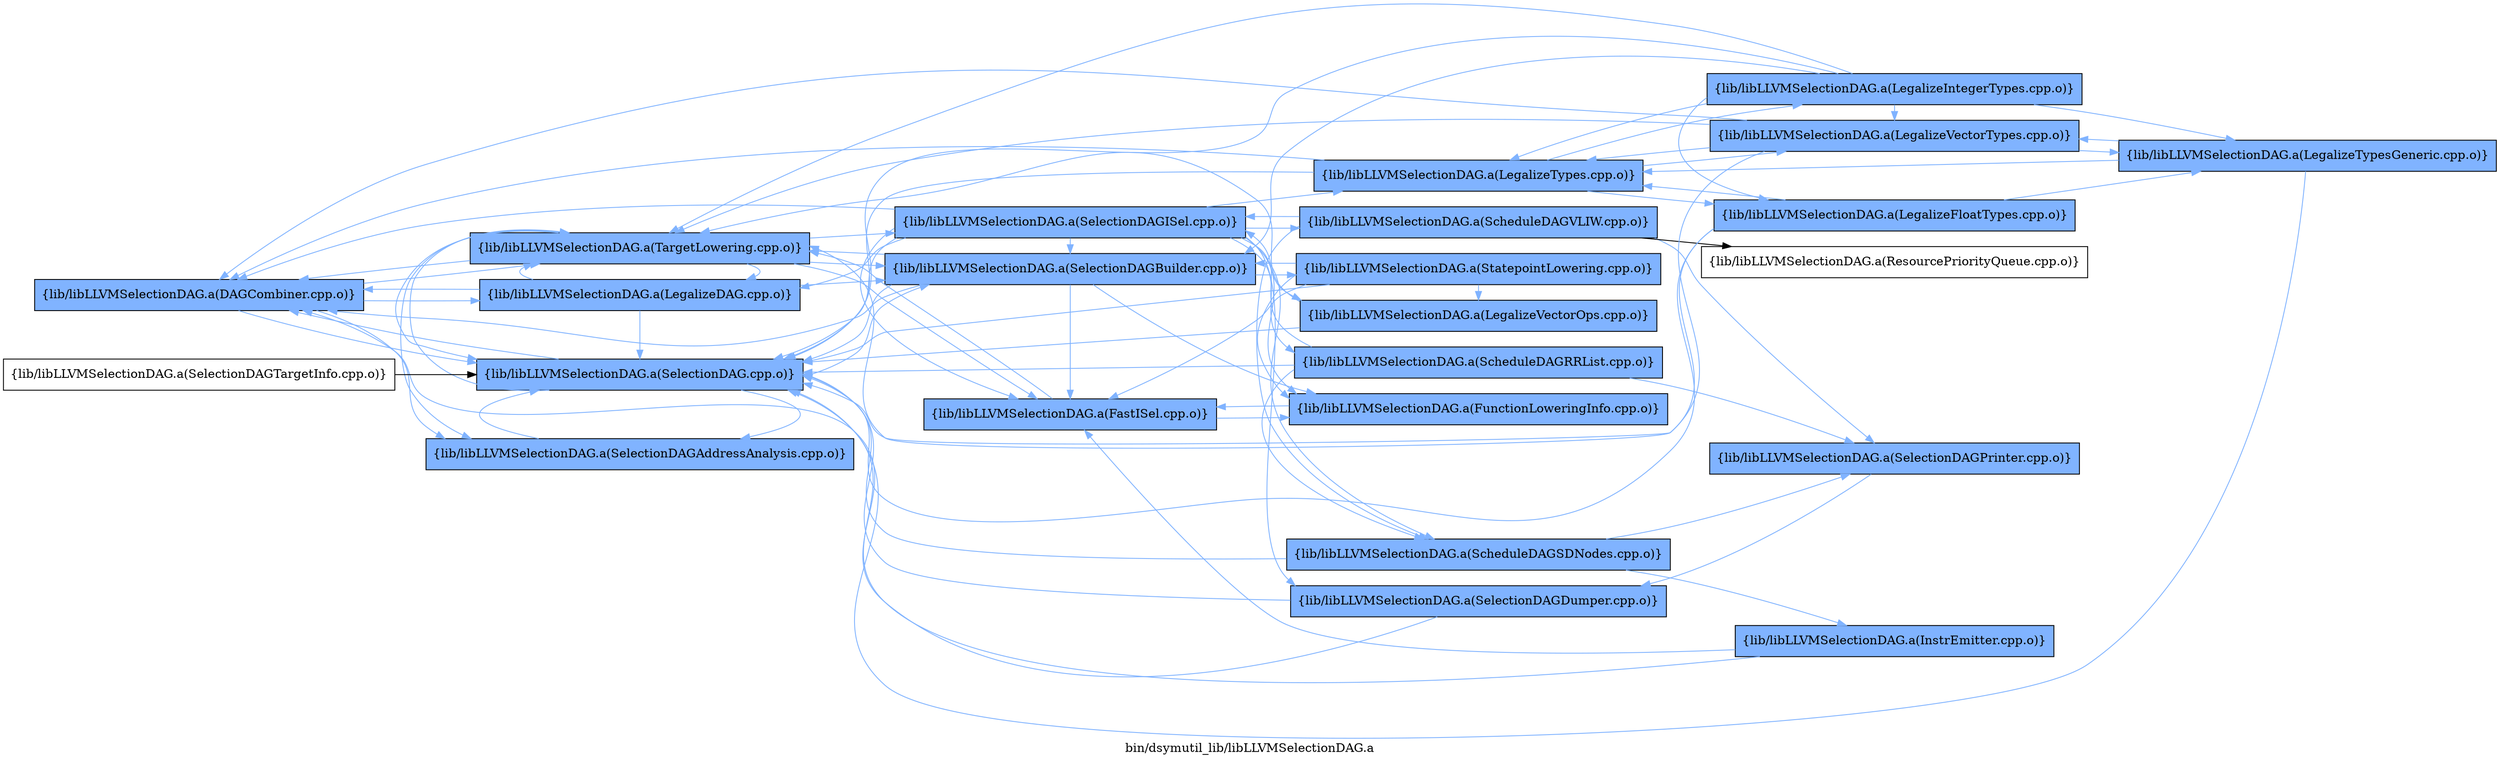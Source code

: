 digraph "bin/dsymutil_lib/libLLVMSelectionDAG.a" {
	label="bin/dsymutil_lib/libLLVMSelectionDAG.a";
	rankdir=LR;
	{ rank=same; Node0x562b7e0fd058;  }
	{ rank=same; Node0x562b7e1043a8; Node0x562b7e107b98; Node0x562b7e107ff8; Node0x562b7e106658;  }
	{ rank=same; Node0x562b7e104678; Node0x562b7e0fc928; Node0x562b7e1082c8;  }
	{ rank=same; Node0x562b7e0faee8; Node0x562b7e105fc8; Node0x562b7e106748; Node0x562b7e1069c8; Node0x562b7e109df8; Node0x562b7e108ef8; Node0x562b7e0f9318; Node0x562b7e104b78;  }
	{ rank=same; Node0x562b7e105348; Node0x562b7e10a0c8; Node0x562b7e10a528; Node0x562b7e104268; Node0x562b7e103c78; Node0x562b7e105758;  }

	Node0x562b7e0fd058 [shape=record,shape=box,group=1,style=filled,fillcolor="0.600000 0.5 1",label="{lib/libLLVMSelectionDAG.a(DAGCombiner.cpp.o)}"];
	Node0x562b7e0fd058 -> Node0x562b7e1043a8[color="0.600000 0.5 1"];
	Node0x562b7e0fd058 -> Node0x562b7e107b98[color="0.600000 0.5 1"];
	Node0x562b7e0fd058 -> Node0x562b7e107ff8[color="0.600000 0.5 1"];
	Node0x562b7e0fd058 -> Node0x562b7e106658[color="0.600000 0.5 1"];
	Node0x562b7e104678 [shape=record,shape=box,group=1,style=filled,fillcolor="0.600000 0.5 1",label="{lib/libLLVMSelectionDAG.a(SelectionDAGBuilder.cpp.o)}"];
	Node0x562b7e104678 -> Node0x562b7e0fd058[color="0.600000 0.5 1"];
	Node0x562b7e104678 -> Node0x562b7e0fc928[color="0.600000 0.5 1"];
	Node0x562b7e104678 -> Node0x562b7e0faee8[color="0.600000 0.5 1"];
	Node0x562b7e104678 -> Node0x562b7e107b98[color="0.600000 0.5 1"];
	Node0x562b7e104678 -> Node0x562b7e105fc8[color="0.600000 0.5 1"];
	Node0x562b7e104678 -> Node0x562b7e106658[color="0.600000 0.5 1"];
	Node0x562b7e107b98 [shape=record,shape=box,group=1,style=filled,fillcolor="0.600000 0.5 1",label="{lib/libLLVMSelectionDAG.a(SelectionDAG.cpp.o)}"];
	Node0x562b7e107b98 -> Node0x562b7e0fd058[color="0.600000 0.5 1"];
	Node0x562b7e107b98 -> Node0x562b7e104678[color="0.600000 0.5 1"];
	Node0x562b7e107b98 -> Node0x562b7e107ff8[color="0.600000 0.5 1"];
	Node0x562b7e107b98 -> Node0x562b7e106658[color="0.600000 0.5 1"];
	Node0x562b7e1082c8 [shape=record,shape=box,group=1,style=filled,fillcolor="0.600000 0.5 1",label="{lib/libLLVMSelectionDAG.a(SelectionDAGISel.cpp.o)}"];
	Node0x562b7e1082c8 -> Node0x562b7e0fd058[color="0.600000 0.5 1"];
	Node0x562b7e1082c8 -> Node0x562b7e0fc928[color="0.600000 0.5 1"];
	Node0x562b7e1082c8 -> Node0x562b7e0faee8[color="0.600000 0.5 1"];
	Node0x562b7e1082c8 -> Node0x562b7e1043a8[color="0.600000 0.5 1"];
	Node0x562b7e1082c8 -> Node0x562b7e104678[color="0.600000 0.5 1"];
	Node0x562b7e1082c8 -> Node0x562b7e107b98[color="0.600000 0.5 1"];
	Node0x562b7e1082c8 -> Node0x562b7e106748[color="0.600000 0.5 1"];
	Node0x562b7e1082c8 -> Node0x562b7e1069c8[color="0.600000 0.5 1"];
	Node0x562b7e1082c8 -> Node0x562b7e109df8[color="0.600000 0.5 1"];
	Node0x562b7e1082c8 -> Node0x562b7e108ef8[color="0.600000 0.5 1"];
	Node0x562b7e1082c8 -> Node0x562b7e0f9318[color="0.600000 0.5 1"];
	Node0x562b7e1082c8 -> Node0x562b7e104b78[color="0.600000 0.5 1"];
	Node0x562b7e106658 [shape=record,shape=box,group=1,style=filled,fillcolor="0.600000 0.5 1",label="{lib/libLLVMSelectionDAG.a(TargetLowering.cpp.o)}"];
	Node0x562b7e106658 -> Node0x562b7e0fd058[color="0.600000 0.5 1"];
	Node0x562b7e106658 -> Node0x562b7e0fc928[color="0.600000 0.5 1"];
	Node0x562b7e106658 -> Node0x562b7e1043a8[color="0.600000 0.5 1"];
	Node0x562b7e106658 -> Node0x562b7e104678[color="0.600000 0.5 1"];
	Node0x562b7e106658 -> Node0x562b7e107b98[color="0.600000 0.5 1"];
	Node0x562b7e106658 -> Node0x562b7e107ff8[color="0.600000 0.5 1"];
	Node0x562b7e106658 -> Node0x562b7e1082c8[color="0.600000 0.5 1"];
	Node0x562b7e0fc928 [shape=record,shape=box,group=1,style=filled,fillcolor="0.600000 0.5 1",label="{lib/libLLVMSelectionDAG.a(FastISel.cpp.o)}"];
	Node0x562b7e0fc928 -> Node0x562b7e0faee8[color="0.600000 0.5 1"];
	Node0x562b7e0fc928 -> Node0x562b7e106658[color="0.600000 0.5 1"];
	Node0x562b7e0faee8 [shape=record,shape=box,group=1,style=filled,fillcolor="0.600000 0.5 1",label="{lib/libLLVMSelectionDAG.a(FunctionLoweringInfo.cpp.o)}"];
	Node0x562b7e0faee8 -> Node0x562b7e0fc928[color="0.600000 0.5 1"];
	Node0x562b7e106c48 [shape=record,shape=box,group=0,label="{lib/libLLVMSelectionDAG.a(SelectionDAGTargetInfo.cpp.o)}"];
	Node0x562b7e106c48 -> Node0x562b7e107b98;
	Node0x562b7e1043a8 [shape=record,shape=box,group=1,style=filled,fillcolor="0.600000 0.5 1",label="{lib/libLLVMSelectionDAG.a(LegalizeDAG.cpp.o)}"];
	Node0x562b7e1043a8 -> Node0x562b7e0fd058[color="0.600000 0.5 1"];
	Node0x562b7e1043a8 -> Node0x562b7e104678[color="0.600000 0.5 1"];
	Node0x562b7e1043a8 -> Node0x562b7e107b98[color="0.600000 0.5 1"];
	Node0x562b7e1043a8 -> Node0x562b7e106658[color="0.600000 0.5 1"];
	Node0x562b7e107ff8 [shape=record,shape=box,group=1,style=filled,fillcolor="0.600000 0.5 1",label="{lib/libLLVMSelectionDAG.a(SelectionDAGAddressAnalysis.cpp.o)}"];
	Node0x562b7e107ff8 -> Node0x562b7e107b98[color="0.600000 0.5 1"];
	Node0x562b7e105fc8 [shape=record,shape=box,group=1,style=filled,fillcolor="0.600000 0.5 1",label="{lib/libLLVMSelectionDAG.a(StatepointLowering.cpp.o)}"];
	Node0x562b7e105fc8 -> Node0x562b7e0fc928[color="0.600000 0.5 1"];
	Node0x562b7e105fc8 -> Node0x562b7e0faee8[color="0.600000 0.5 1"];
	Node0x562b7e105fc8 -> Node0x562b7e104678[color="0.600000 0.5 1"];
	Node0x562b7e105fc8 -> Node0x562b7e107b98[color="0.600000 0.5 1"];
	Node0x562b7e105fc8 -> Node0x562b7e104b78[color="0.600000 0.5 1"];
	Node0x562b7e106748 [shape=record,shape=box,group=1,style=filled,fillcolor="0.600000 0.5 1",label="{lib/libLLVMSelectionDAG.a(ScheduleDAGRRList.cpp.o)}"];
	Node0x562b7e106748 -> Node0x562b7e107b98[color="0.600000 0.5 1"];
	Node0x562b7e106748 -> Node0x562b7e1082c8[color="0.600000 0.5 1"];
	Node0x562b7e106748 -> Node0x562b7e1069c8[color="0.600000 0.5 1"];
	Node0x562b7e106748 -> Node0x562b7e105348[color="0.600000 0.5 1"];
	Node0x562b7e1069c8 [shape=record,shape=box,group=1,style=filled,fillcolor="0.600000 0.5 1",label="{lib/libLLVMSelectionDAG.a(ScheduleDAGSDNodes.cpp.o)}"];
	Node0x562b7e1069c8 -> Node0x562b7e107b98[color="0.600000 0.5 1"];
	Node0x562b7e1069c8 -> Node0x562b7e10a0c8[color="0.600000 0.5 1"];
	Node0x562b7e1069c8 -> Node0x562b7e105348[color="0.600000 0.5 1"];
	Node0x562b7e109df8 [shape=record,shape=box,group=1,style=filled,fillcolor="0.600000 0.5 1",label="{lib/libLLVMSelectionDAG.a(ScheduleDAGVLIW.cpp.o)}"];
	Node0x562b7e109df8 -> Node0x562b7e1082c8[color="0.600000 0.5 1"];
	Node0x562b7e109df8 -> Node0x562b7e1069c8[color="0.600000 0.5 1"];
	Node0x562b7e109df8 -> Node0x562b7e10a528;
	Node0x562b7e109df8 -> Node0x562b7e105348[color="0.600000 0.5 1"];
	Node0x562b7e108ef8 [shape=record,shape=box,group=1,style=filled,fillcolor="0.600000 0.5 1",label="{lib/libLLVMSelectionDAG.a(SelectionDAGDumper.cpp.o)}"];
	Node0x562b7e108ef8 -> Node0x562b7e0fd058[color="0.600000 0.5 1"];
	Node0x562b7e108ef8 -> Node0x562b7e107b98[color="0.600000 0.5 1"];
	Node0x562b7e0f9318 [shape=record,shape=box,group=1,style=filled,fillcolor="0.600000 0.5 1",label="{lib/libLLVMSelectionDAG.a(LegalizeTypes.cpp.o)}"];
	Node0x562b7e0f9318 -> Node0x562b7e0fd058[color="0.600000 0.5 1"];
	Node0x562b7e0f9318 -> Node0x562b7e107b98[color="0.600000 0.5 1"];
	Node0x562b7e0f9318 -> Node0x562b7e104268[color="0.600000 0.5 1"];
	Node0x562b7e0f9318 -> Node0x562b7e103c78[color="0.600000 0.5 1"];
	Node0x562b7e0f9318 -> Node0x562b7e105758[color="0.600000 0.5 1"];
	Node0x562b7e104b78 [shape=record,shape=box,group=1,style=filled,fillcolor="0.600000 0.5 1",label="{lib/libLLVMSelectionDAG.a(LegalizeVectorOps.cpp.o)}"];
	Node0x562b7e104b78 -> Node0x562b7e107b98[color="0.600000 0.5 1"];
	Node0x562b7e104b78 -> Node0x562b7e106658[color="0.600000 0.5 1"];
	Node0x562b7e105348 [shape=record,shape=box,group=1,style=filled,fillcolor="0.600000 0.5 1",label="{lib/libLLVMSelectionDAG.a(SelectionDAGPrinter.cpp.o)}"];
	Node0x562b7e105348 -> Node0x562b7e108ef8[color="0.600000 0.5 1"];
	Node0x562b7e10a0c8 [shape=record,shape=box,group=1,style=filled,fillcolor="0.600000 0.5 1",label="{lib/libLLVMSelectionDAG.a(InstrEmitter.cpp.o)}"];
	Node0x562b7e10a0c8 -> Node0x562b7e0fc928[color="0.600000 0.5 1"];
	Node0x562b7e10a0c8 -> Node0x562b7e107b98[color="0.600000 0.5 1"];
	Node0x562b7e10a528 [shape=record,shape=box,group=0,label="{lib/libLLVMSelectionDAG.a(ResourcePriorityQueue.cpp.o)}"];
	Node0x562b7e104268 [shape=record,shape=box,group=1,style=filled,fillcolor="0.600000 0.5 1",label="{lib/libLLVMSelectionDAG.a(LegalizeFloatTypes.cpp.o)}"];
	Node0x562b7e104268 -> Node0x562b7e107b98[color="0.600000 0.5 1"];
	Node0x562b7e104268 -> Node0x562b7e0f9318[color="0.600000 0.5 1"];
	Node0x562b7e104268 -> Node0x562b7e104998[color="0.600000 0.5 1"];
	Node0x562b7e104268 -> Node0x562b7e106658[color="0.600000 0.5 1"];
	Node0x562b7e103c78 [shape=record,shape=box,group=1,style=filled,fillcolor="0.600000 0.5 1",label="{lib/libLLVMSelectionDAG.a(LegalizeVectorTypes.cpp.o)}"];
	Node0x562b7e103c78 -> Node0x562b7e0fd058[color="0.600000 0.5 1"];
	Node0x562b7e103c78 -> Node0x562b7e107b98[color="0.600000 0.5 1"];
	Node0x562b7e103c78 -> Node0x562b7e0f9318[color="0.600000 0.5 1"];
	Node0x562b7e103c78 -> Node0x562b7e104998[color="0.600000 0.5 1"];
	Node0x562b7e103c78 -> Node0x562b7e106658[color="0.600000 0.5 1"];
	Node0x562b7e105758 [shape=record,shape=box,group=1,style=filled,fillcolor="0.600000 0.5 1",label="{lib/libLLVMSelectionDAG.a(LegalizeIntegerTypes.cpp.o)}"];
	Node0x562b7e105758 -> Node0x562b7e104678[color="0.600000 0.5 1"];
	Node0x562b7e105758 -> Node0x562b7e107b98[color="0.600000 0.5 1"];
	Node0x562b7e105758 -> Node0x562b7e0f9318[color="0.600000 0.5 1"];
	Node0x562b7e105758 -> Node0x562b7e104268[color="0.600000 0.5 1"];
	Node0x562b7e105758 -> Node0x562b7e104998[color="0.600000 0.5 1"];
	Node0x562b7e105758 -> Node0x562b7e103c78[color="0.600000 0.5 1"];
	Node0x562b7e105758 -> Node0x562b7e106658[color="0.600000 0.5 1"];
	Node0x562b7e104998 [shape=record,shape=box,group=1,style=filled,fillcolor="0.600000 0.5 1",label="{lib/libLLVMSelectionDAG.a(LegalizeTypesGeneric.cpp.o)}"];
	Node0x562b7e104998 -> Node0x562b7e107b98[color="0.600000 0.5 1"];
	Node0x562b7e104998 -> Node0x562b7e0f9318[color="0.600000 0.5 1"];
	Node0x562b7e104998 -> Node0x562b7e103c78[color="0.600000 0.5 1"];
}
